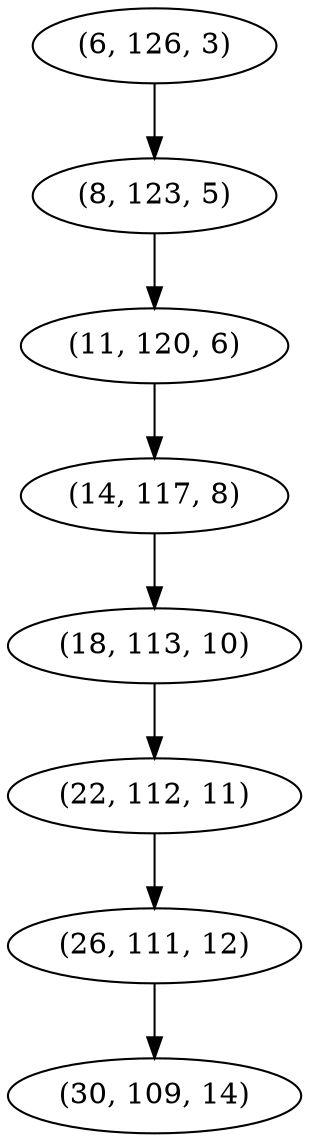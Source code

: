 digraph tree {
    "(6, 126, 3)";
    "(8, 123, 5)";
    "(11, 120, 6)";
    "(14, 117, 8)";
    "(18, 113, 10)";
    "(22, 112, 11)";
    "(26, 111, 12)";
    "(30, 109, 14)";
    "(6, 126, 3)" -> "(8, 123, 5)";
    "(8, 123, 5)" -> "(11, 120, 6)";
    "(11, 120, 6)" -> "(14, 117, 8)";
    "(14, 117, 8)" -> "(18, 113, 10)";
    "(18, 113, 10)" -> "(22, 112, 11)";
    "(22, 112, 11)" -> "(26, 111, 12)";
    "(26, 111, 12)" -> "(30, 109, 14)";
}
